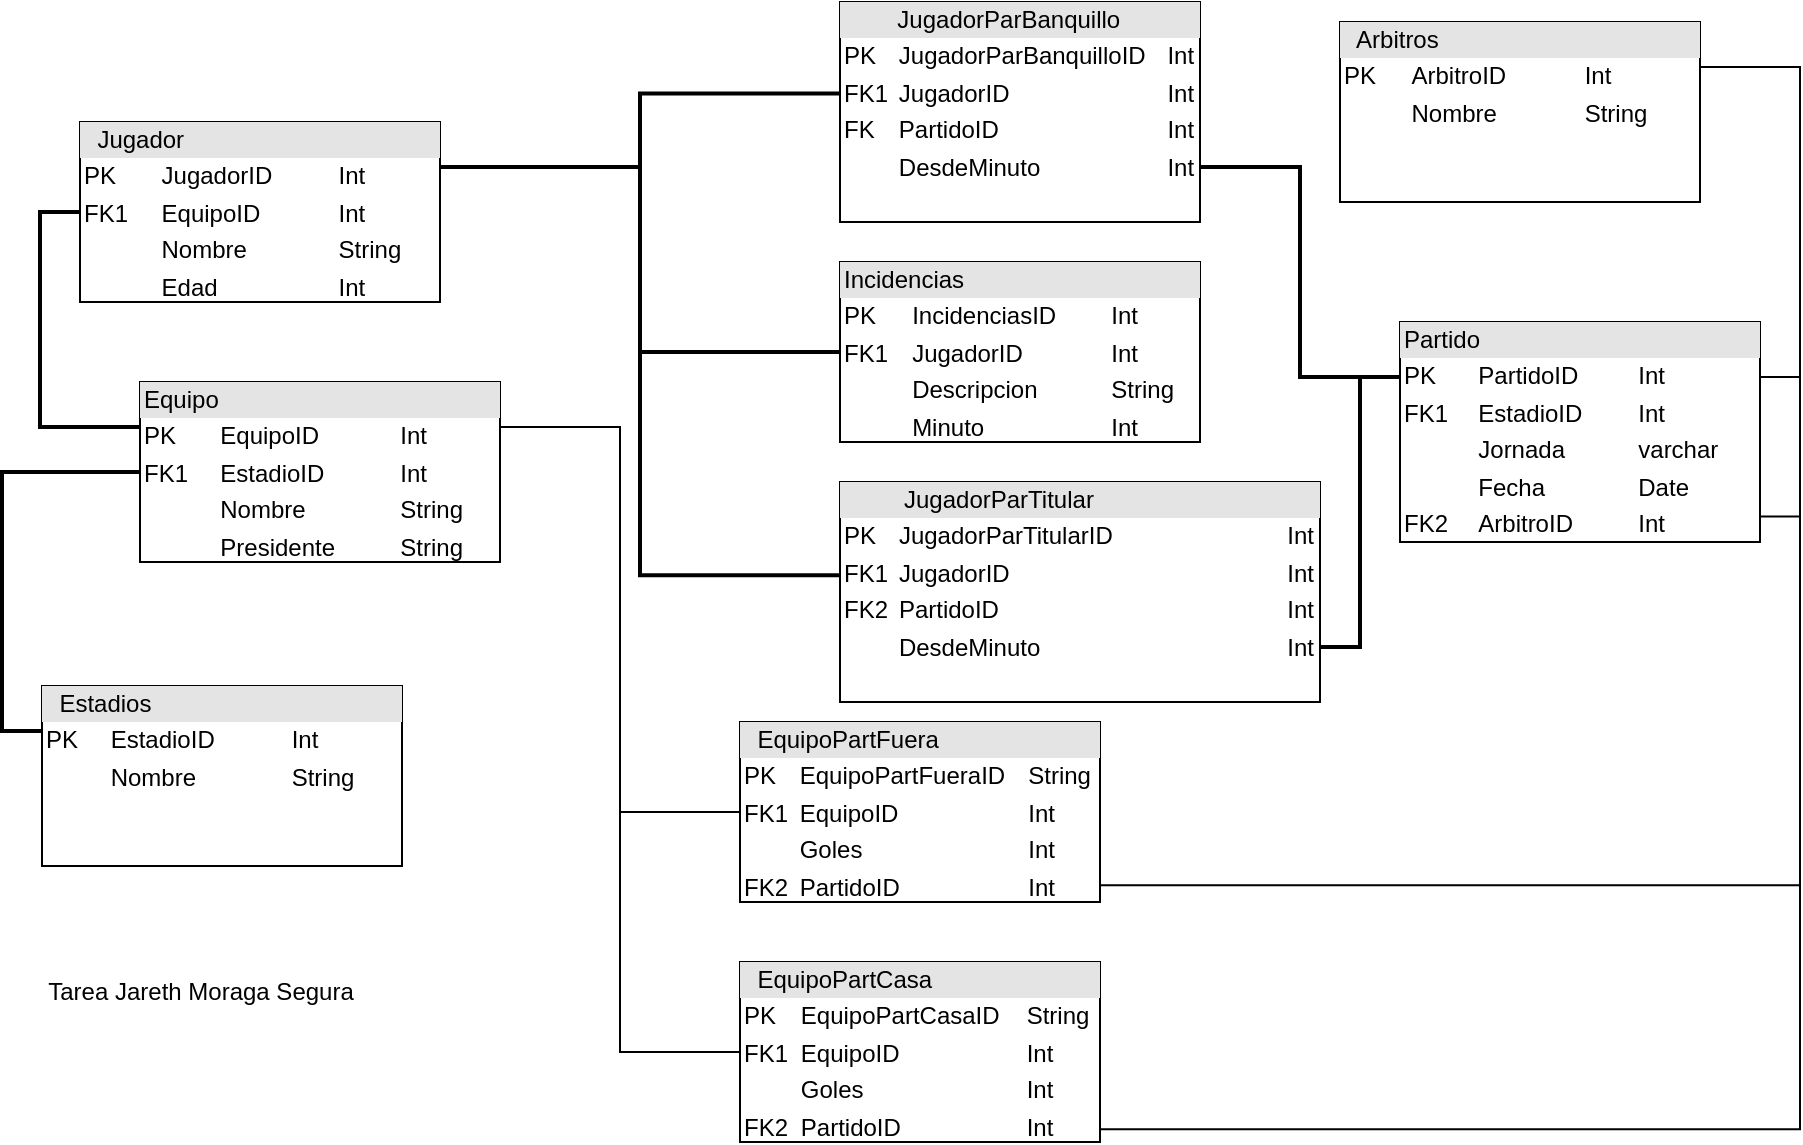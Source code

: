 <mxfile version="21.1.5" type="github">
  <diagram id="C5RBs43oDa-KdzZeNtuy" name="Page-1">
    <mxGraphModel dx="958" dy="504" grid="1" gridSize="10" guides="1" tooltips="1" connect="1" arrows="1" fold="1" page="1" pageScale="1" pageWidth="827" pageHeight="1169" math="0" shadow="0">
      <root>
        <mxCell id="WIyWlLk6GJQsqaUBKTNV-0" />
        <mxCell id="WIyWlLk6GJQsqaUBKTNV-1" parent="WIyWlLk6GJQsqaUBKTNV-0" />
        <mxCell id="DXk4G-EbmLSXo1ZVcO0h-22" style="edgeStyle=orthogonalEdgeStyle;rounded=0;orthogonalLoop=1;jettySize=auto;html=1;exitX=0;exitY=0.5;exitDx=0;exitDy=0;entryX=0;entryY=0.25;entryDx=0;entryDy=0;shape=link;width=-1;" parent="WIyWlLk6GJQsqaUBKTNV-1" source="DXk4G-EbmLSXo1ZVcO0h-11" target="DXk4G-EbmLSXo1ZVcO0h-12" edge="1">
          <mxGeometry relative="1" as="geometry" />
        </mxCell>
        <mxCell id="DXk4G-EbmLSXo1ZVcO0h-23" style="edgeStyle=orthogonalEdgeStyle;rounded=0;orthogonalLoop=1;jettySize=auto;html=1;exitX=1;exitY=0.25;exitDx=0;exitDy=0;entryX=0;entryY=0.5;entryDx=0;entryDy=0;shape=link;width=-1;" parent="WIyWlLk6GJQsqaUBKTNV-1" source="DXk4G-EbmLSXo1ZVcO0h-11" target="DXk4G-EbmLSXo1ZVcO0h-14" edge="1">
          <mxGeometry relative="1" as="geometry" />
        </mxCell>
        <mxCell id="DXk4G-EbmLSXo1ZVcO0h-24" style="edgeStyle=orthogonalEdgeStyle;rounded=0;orthogonalLoop=1;jettySize=auto;html=1;exitX=1;exitY=0.25;exitDx=0;exitDy=0;shape=link;width=1;entryX=-0.002;entryY=0.416;entryDx=0;entryDy=0;entryPerimeter=0;" parent="WIyWlLk6GJQsqaUBKTNV-1" source="DXk4G-EbmLSXo1ZVcO0h-11" target="DXk4G-EbmLSXo1ZVcO0h-15" edge="1">
          <mxGeometry relative="1" as="geometry">
            <mxPoint x="400" y="228" as="targetPoint" />
          </mxGeometry>
        </mxCell>
        <mxCell id="DXk4G-EbmLSXo1ZVcO0h-26" style="edgeStyle=orthogonalEdgeStyle;rounded=0;orthogonalLoop=1;jettySize=auto;html=1;exitX=1;exitY=0.25;exitDx=0;exitDy=0;entryX=0;entryY=0.424;entryDx=0;entryDy=0;entryPerimeter=0;shape=link;width=1;" parent="WIyWlLk6GJQsqaUBKTNV-1" source="DXk4G-EbmLSXo1ZVcO0h-11" target="DXk4G-EbmLSXo1ZVcO0h-16" edge="1">
          <mxGeometry relative="1" as="geometry" />
        </mxCell>
        <mxCell id="DXk4G-EbmLSXo1ZVcO0h-11" value="&lt;div style=&quot;box-sizing:border-box;width:100%;background:#e4e4e4;padding:2px;&quot;&gt;&lt;span style=&quot;white-space: pre;&quot;&gt; &lt;/span&gt;&lt;span style=&quot;white-space: pre;&quot;&gt; &lt;/span&gt;Jugador&lt;/div&gt;&lt;table style=&quot;width:100%;font-size:1em;&quot; cellpadding=&quot;2&quot; cellspacing=&quot;0&quot;&gt;&lt;tbody&gt;&lt;tr&gt;&lt;td&gt;PK&lt;/td&gt;&lt;td&gt;JugadorID&lt;/td&gt;&lt;td&gt;Int&lt;/td&gt;&lt;/tr&gt;&lt;tr&gt;&lt;td&gt;FK1&lt;/td&gt;&lt;td&gt;EquipoID&lt;/td&gt;&lt;td&gt;Int&lt;/td&gt;&lt;/tr&gt;&lt;tr&gt;&lt;td&gt;&lt;/td&gt;&lt;td&gt;Nombre&lt;br&gt;&lt;/td&gt;&lt;td&gt;String&lt;/td&gt;&lt;/tr&gt;&lt;tr&gt;&lt;td&gt;&lt;br&gt;&lt;/td&gt;&lt;td&gt;Edad&lt;/td&gt;&lt;td&gt;Int&lt;/td&gt;&lt;/tr&gt;&lt;/tbody&gt;&lt;/table&gt;" style="verticalAlign=top;align=left;overflow=fill;html=1;whiteSpace=wrap;labelBackgroundColor=none;" parent="WIyWlLk6GJQsqaUBKTNV-1" vertex="1">
          <mxGeometry x="50" y="70" width="180" height="90" as="geometry" />
        </mxCell>
        <mxCell id="DXk4G-EbmLSXo1ZVcO0h-29" style="edgeStyle=orthogonalEdgeStyle;rounded=0;orthogonalLoop=1;jettySize=auto;html=1;exitX=1;exitY=0.25;exitDx=0;exitDy=0;entryX=0;entryY=0.5;entryDx=0;entryDy=0;shape=link;width=0;" parent="WIyWlLk6GJQsqaUBKTNV-1" source="DXk4G-EbmLSXo1ZVcO0h-12" target="DXk4G-EbmLSXo1ZVcO0h-18" edge="1">
          <mxGeometry relative="1" as="geometry" />
        </mxCell>
        <mxCell id="DXk4G-EbmLSXo1ZVcO0h-12" value="&lt;div style=&quot;box-sizing:border-box;width:100%;background:#e4e4e4;padding:2px;&quot;&gt;&lt;span style=&quot;&quot;&gt; &lt;/span&gt;&lt;span style=&quot;&quot;&gt; &lt;/span&gt;Equipo&lt;/div&gt;&lt;table style=&quot;width:100%;font-size:1em;&quot; cellpadding=&quot;2&quot; cellspacing=&quot;0&quot;&gt;&lt;tbody&gt;&lt;tr&gt;&lt;td&gt;PK&lt;/td&gt;&lt;td&gt;EquipoID&lt;/td&gt;&lt;td&gt;Int&lt;/td&gt;&lt;/tr&gt;&lt;tr&gt;&lt;td&gt;FK1&lt;/td&gt;&lt;td&gt;EstadioID&lt;/td&gt;&lt;td&gt;Int&lt;/td&gt;&lt;/tr&gt;&lt;tr&gt;&lt;td&gt;&lt;br&gt;&lt;/td&gt;&lt;td&gt;Nombre&lt;br&gt;&lt;/td&gt;&lt;td&gt;String&lt;/td&gt;&lt;/tr&gt;&lt;tr&gt;&lt;td&gt;&lt;br&gt;&lt;/td&gt;&lt;td&gt;Presidente&lt;br&gt;&lt;/td&gt;&lt;td&gt;String&lt;/td&gt;&lt;/tr&gt;&lt;/tbody&gt;&lt;/table&gt;" style="verticalAlign=top;align=left;overflow=fill;html=1;whiteSpace=wrap;" parent="WIyWlLk6GJQsqaUBKTNV-1" vertex="1">
          <mxGeometry x="80" y="200" width="180" height="90" as="geometry" />
        </mxCell>
        <mxCell id="DXk4G-EbmLSXo1ZVcO0h-21" style="edgeStyle=orthogonalEdgeStyle;rounded=0;orthogonalLoop=1;jettySize=auto;html=1;exitX=0;exitY=0.25;exitDx=0;exitDy=0;entryX=0;entryY=0.5;entryDx=0;entryDy=0;shape=link;width=-1;" parent="WIyWlLk6GJQsqaUBKTNV-1" source="DXk4G-EbmLSXo1ZVcO0h-13" target="DXk4G-EbmLSXo1ZVcO0h-12" edge="1">
          <mxGeometry relative="1" as="geometry" />
        </mxCell>
        <mxCell id="DXk4G-EbmLSXo1ZVcO0h-13" value="&lt;div style=&quot;box-sizing:border-box;width:100%;background:#e4e4e4;padding:2px;&quot;&gt;&lt;span style=&quot;white-space: pre;&quot;&gt; &lt;/span&gt;&lt;span style=&quot;white-space: pre;&quot;&gt; &lt;/span&gt;Estadios&lt;/div&gt;&lt;table style=&quot;width:100%;font-size:1em;&quot; cellpadding=&quot;2&quot; cellspacing=&quot;0&quot;&gt;&lt;tbody&gt;&lt;tr&gt;&lt;td&gt;PK&lt;/td&gt;&lt;td&gt;EstadioID&lt;/td&gt;&lt;td&gt;Int&lt;/td&gt;&lt;/tr&gt;&lt;tr&gt;&lt;td&gt;&lt;br&gt;&lt;/td&gt;&lt;td&gt;Nombre&lt;/td&gt;&lt;td&gt;String&lt;/td&gt;&lt;/tr&gt;&lt;tr&gt;&lt;td&gt;&lt;/td&gt;&lt;td&gt;&lt;br&gt;&lt;/td&gt;&lt;td&gt;&lt;br&gt;&lt;/td&gt;&lt;/tr&gt;&lt;/tbody&gt;&lt;/table&gt;" style="verticalAlign=top;align=left;overflow=fill;html=1;whiteSpace=wrap;" parent="WIyWlLk6GJQsqaUBKTNV-1" vertex="1">
          <mxGeometry x="31" y="352" width="180" height="90" as="geometry" />
        </mxCell>
        <mxCell id="DXk4G-EbmLSXo1ZVcO0h-14" value="&lt;div style=&quot;box-sizing:border-box;width:100%;background:#e4e4e4;padding:2px;&quot;&gt;&lt;span style=&quot;&quot;&gt; &lt;span style=&quot;&quot;&gt;	&lt;span style=&quot;&quot;&gt;	&lt;/span&gt;&lt;/span&gt;&lt;/span&gt;Incidencias&lt;/div&gt;&lt;table style=&quot;width:100%;font-size:1em;&quot; cellpadding=&quot;2&quot; cellspacing=&quot;0&quot;&gt;&lt;tbody&gt;&lt;tr&gt;&lt;td&gt;PK&lt;/td&gt;&lt;td&gt;IncidenciasID&lt;/td&gt;&lt;td&gt;Int&lt;/td&gt;&lt;/tr&gt;&lt;tr&gt;&lt;td&gt;FK1&lt;/td&gt;&lt;td&gt;JugadorID&lt;/td&gt;&lt;td&gt;Int&lt;/td&gt;&lt;/tr&gt;&lt;tr&gt;&lt;td&gt;&lt;br&gt;&lt;/td&gt;&lt;td&gt;Descripcion&lt;br&gt;&lt;/td&gt;&lt;td&gt;String&lt;/td&gt;&lt;/tr&gt;&lt;tr&gt;&lt;td&gt;&lt;br&gt;&lt;/td&gt;&lt;td&gt;Minuto&lt;br&gt;&lt;/td&gt;&lt;td&gt;Int&lt;/td&gt;&lt;/tr&gt;&lt;/tbody&gt;&lt;/table&gt;" style="verticalAlign=top;align=left;overflow=fill;html=1;whiteSpace=wrap;" parent="WIyWlLk6GJQsqaUBKTNV-1" vertex="1">
          <mxGeometry x="430" y="140" width="180" height="90" as="geometry" />
        </mxCell>
        <mxCell id="DXk4G-EbmLSXo1ZVcO0h-15" value="&lt;div style=&quot;box-sizing:border-box;width:100%;background:#e4e4e4;padding:2px;&quot;&gt;&lt;span style=&quot;&quot;&gt; &lt;/span&gt;&amp;nbsp; &amp;nbsp; &amp;nbsp; &amp;nbsp; JugadorParBanquillo&lt;/div&gt;&lt;table style=&quot;width:100%;font-size:1em;&quot; cellpadding=&quot;2&quot; cellspacing=&quot;0&quot;&gt;&lt;tbody&gt;&lt;tr&gt;&lt;td&gt;PK&lt;/td&gt;&lt;td&gt;JugadorParBanquilloID&lt;/td&gt;&lt;td&gt;Int&lt;/td&gt;&lt;/tr&gt;&lt;tr&gt;&lt;td&gt;FK1&lt;/td&gt;&lt;td&gt;JugadorID&lt;/td&gt;&lt;td&gt;Int&lt;/td&gt;&lt;/tr&gt;&lt;tr&gt;&lt;td&gt;FK&lt;/td&gt;&lt;td&gt;PartidoID&lt;/td&gt;&lt;td&gt;Int&lt;/td&gt;&lt;/tr&gt;&lt;tr&gt;&lt;td&gt;&lt;br&gt;&lt;/td&gt;&lt;td&gt;DesdeMinuto&lt;/td&gt;&lt;td&gt;Int&lt;/td&gt;&lt;/tr&gt;&lt;/tbody&gt;&lt;/table&gt;" style="verticalAlign=top;align=left;overflow=fill;html=1;whiteSpace=wrap;" parent="WIyWlLk6GJQsqaUBKTNV-1" vertex="1">
          <mxGeometry x="430" y="10" width="180" height="110" as="geometry" />
        </mxCell>
        <mxCell id="DXk4G-EbmLSXo1ZVcO0h-16" value="&lt;div style=&quot;box-sizing:border-box;width:100%;background:#e4e4e4;padding:2px;&quot;&gt;&lt;span style=&quot;&quot;&gt; &lt;/span&gt;&amp;nbsp; &amp;nbsp; &amp;nbsp; &amp;nbsp; &amp;nbsp;JugadorParTitular&lt;/div&gt;&lt;table style=&quot;width:100%;font-size:1em;&quot; cellpadding=&quot;2&quot; cellspacing=&quot;0&quot;&gt;&lt;tbody&gt;&lt;tr&gt;&lt;td&gt;PK&lt;/td&gt;&lt;td&gt;JugadorParTitularID&lt;/td&gt;&lt;td&gt;Int&lt;/td&gt;&lt;/tr&gt;&lt;tr&gt;&lt;td&gt;FK1&lt;/td&gt;&lt;td&gt;JugadorID&lt;/td&gt;&lt;td&gt;Int&lt;/td&gt;&lt;/tr&gt;&lt;tr&gt;&lt;td&gt;FK2&lt;/td&gt;&lt;td&gt;PartidoID&lt;br&gt;&lt;table style=&quot;border-color: var(--border-color); font-size: 1em; width: 180px;&quot; cellpadding=&quot;2&quot; cellspacing=&quot;0&quot;&gt;&lt;tbody style=&quot;border-color: var(--border-color);&quot;&gt;&lt;/tbody&gt;&lt;/table&gt;&lt;/td&gt;&lt;td&gt;Int&lt;/td&gt;&lt;/tr&gt;&lt;tr&gt;&lt;td&gt;&lt;br&gt;&lt;/td&gt;&lt;td&gt;DesdeMinuto&lt;/td&gt;&lt;td&gt;Int&lt;/td&gt;&lt;/tr&gt;&lt;/tbody&gt;&lt;/table&gt;" style="verticalAlign=top;align=left;overflow=fill;html=1;whiteSpace=wrap;" parent="WIyWlLk6GJQsqaUBKTNV-1" vertex="1">
          <mxGeometry x="430" y="250" width="240" height="110" as="geometry" />
        </mxCell>
        <mxCell id="DXk4G-EbmLSXo1ZVcO0h-25" style="edgeStyle=orthogonalEdgeStyle;rounded=0;orthogonalLoop=1;jettySize=auto;html=1;exitX=0;exitY=0.25;exitDx=0;exitDy=0;entryX=1;entryY=0.75;entryDx=0;entryDy=0;shape=link;width=-1;" parent="WIyWlLk6GJQsqaUBKTNV-1" source="DXk4G-EbmLSXo1ZVcO0h-17" target="DXk4G-EbmLSXo1ZVcO0h-15" edge="1">
          <mxGeometry relative="1" as="geometry" />
        </mxCell>
        <mxCell id="DXk4G-EbmLSXo1ZVcO0h-27" style="edgeStyle=orthogonalEdgeStyle;rounded=0;orthogonalLoop=1;jettySize=auto;html=1;exitX=0;exitY=0.25;exitDx=0;exitDy=0;entryX=1;entryY=0.75;entryDx=0;entryDy=0;shape=link;width=-1;" parent="WIyWlLk6GJQsqaUBKTNV-1" source="DXk4G-EbmLSXo1ZVcO0h-17" target="DXk4G-EbmLSXo1ZVcO0h-16" edge="1">
          <mxGeometry relative="1" as="geometry" />
        </mxCell>
        <mxCell id="DXk4G-EbmLSXo1ZVcO0h-31" style="edgeStyle=orthogonalEdgeStyle;rounded=0;orthogonalLoop=1;jettySize=auto;html=1;exitX=1;exitY=0.25;exitDx=0;exitDy=0;entryX=0.998;entryY=0.907;entryDx=0;entryDy=0;entryPerimeter=0;shape=link;width=0;" parent="WIyWlLk6GJQsqaUBKTNV-1" source="DXk4G-EbmLSXo1ZVcO0h-17" target="DXk4G-EbmLSXo1ZVcO0h-19" edge="1">
          <mxGeometry relative="1" as="geometry" />
        </mxCell>
        <mxCell id="DXk4G-EbmLSXo1ZVcO0h-32" style="edgeStyle=orthogonalEdgeStyle;rounded=0;orthogonalLoop=1;jettySize=auto;html=1;exitX=1;exitY=0.25;exitDx=0;exitDy=0;entryX=0.998;entryY=0.929;entryDx=0;entryDy=0;entryPerimeter=0;shape=link;width=0;" parent="WIyWlLk6GJQsqaUBKTNV-1" source="DXk4G-EbmLSXo1ZVcO0h-17" target="DXk4G-EbmLSXo1ZVcO0h-18" edge="1">
          <mxGeometry relative="1" as="geometry" />
        </mxCell>
        <mxCell id="DXk4G-EbmLSXo1ZVcO0h-17" value="&lt;div style=&quot;box-sizing:border-box;width:100%;background:#e4e4e4;padding:2px;&quot;&gt;&lt;span style=&quot;&quot;&gt; &lt;/span&gt;&lt;span style=&quot;&quot;&gt; &lt;/span&gt;Partido&lt;/div&gt;&lt;table style=&quot;width:100%;font-size:1em;&quot; cellpadding=&quot;2&quot; cellspacing=&quot;0&quot;&gt;&lt;tbody&gt;&lt;tr&gt;&lt;td&gt;PK&lt;/td&gt;&lt;td&gt;PartidoID&lt;/td&gt;&lt;td&gt;Int&lt;/td&gt;&lt;/tr&gt;&lt;tr&gt;&lt;td&gt;FK1&lt;/td&gt;&lt;td&gt;EstadioID&lt;/td&gt;&lt;td&gt;Int&lt;/td&gt;&lt;/tr&gt;&lt;tr&gt;&lt;td&gt;&lt;br&gt;&lt;/td&gt;&lt;td&gt;Jornada&lt;/td&gt;&lt;td&gt;varchar&lt;/td&gt;&lt;/tr&gt;&lt;tr&gt;&lt;td&gt;&lt;br&gt;&lt;/td&gt;&lt;td&gt;Fecha&lt;/td&gt;&lt;td&gt;Date&lt;/td&gt;&lt;/tr&gt;&lt;tr&gt;&lt;td&gt;FK2&lt;/td&gt;&lt;td&gt;ArbitroID&lt;/td&gt;&lt;td&gt;Int&lt;/td&gt;&lt;/tr&gt;&lt;/tbody&gt;&lt;/table&gt;" style="verticalAlign=top;align=left;overflow=fill;html=1;whiteSpace=wrap;" parent="WIyWlLk6GJQsqaUBKTNV-1" vertex="1">
          <mxGeometry x="710" y="170" width="180" height="110" as="geometry" />
        </mxCell>
        <mxCell id="DXk4G-EbmLSXo1ZVcO0h-18" value="&lt;div style=&quot;box-sizing:border-box;width:100%;background:#e4e4e4;padding:2px;&quot;&gt;&lt;span style=&quot;white-space: pre;&quot;&gt; &lt;/span&gt;&lt;span style=&quot;white-space: pre;&quot;&gt; &lt;/span&gt;EquipoPartCasa&lt;br&gt;&lt;/div&gt;&lt;table style=&quot;width:100%;font-size:1em;&quot; cellpadding=&quot;2&quot; cellspacing=&quot;0&quot;&gt;&lt;tbody&gt;&lt;tr&gt;&lt;td&gt;PK&lt;/td&gt;&lt;td&gt;EquipoPartCasaID&lt;/td&gt;&lt;td&gt;String&lt;/td&gt;&lt;/tr&gt;&lt;tr&gt;&lt;td&gt;FK1&lt;/td&gt;&lt;td&gt;EquipoID&lt;/td&gt;&lt;td&gt;Int&lt;/td&gt;&lt;/tr&gt;&lt;tr&gt;&lt;td&gt;&lt;br&gt;&lt;/td&gt;&lt;td&gt;Goles&lt;/td&gt;&lt;td&gt;Int&lt;/td&gt;&lt;/tr&gt;&lt;tr&gt;&lt;td&gt;FK2&lt;/td&gt;&lt;td&gt;PartidoID&lt;/td&gt;&lt;td&gt;Int&lt;/td&gt;&lt;/tr&gt;&lt;tr&gt;&lt;td&gt;&lt;br&gt;&lt;/td&gt;&lt;td&gt;&lt;br&gt;&lt;/td&gt;&lt;td&gt;&lt;br&gt;&lt;/td&gt;&lt;/tr&gt;&lt;tr&gt;&lt;td&gt;&lt;br&gt;&lt;/td&gt;&lt;td&gt;&lt;br&gt;&lt;/td&gt;&lt;td&gt;&lt;br&gt;&lt;/td&gt;&lt;/tr&gt;&lt;tr&gt;&lt;td&gt;&lt;br&gt;&lt;/td&gt;&lt;td&gt;&lt;br&gt;&lt;/td&gt;&lt;td&gt;&lt;br&gt;&lt;/td&gt;&lt;/tr&gt;&lt;/tbody&gt;&lt;/table&gt;" style="verticalAlign=top;align=left;overflow=fill;html=1;whiteSpace=wrap;" parent="WIyWlLk6GJQsqaUBKTNV-1" vertex="1">
          <mxGeometry x="380" y="490" width="180" height="90" as="geometry" />
        </mxCell>
        <mxCell id="DXk4G-EbmLSXo1ZVcO0h-30" style="edgeStyle=orthogonalEdgeStyle;rounded=0;orthogonalLoop=1;jettySize=auto;html=1;exitX=0;exitY=0.5;exitDx=0;exitDy=0;entryX=1;entryY=0.25;entryDx=0;entryDy=0;shape=link;width=0;" parent="WIyWlLk6GJQsqaUBKTNV-1" source="DXk4G-EbmLSXo1ZVcO0h-19" target="DXk4G-EbmLSXo1ZVcO0h-12" edge="1">
          <mxGeometry relative="1" as="geometry" />
        </mxCell>
        <mxCell id="DXk4G-EbmLSXo1ZVcO0h-19" value="&lt;div style=&quot;box-sizing:border-box;width:100%;background:#e4e4e4;padding:2px;&quot;&gt;&lt;span style=&quot;white-space: pre;&quot;&gt; &lt;/span&gt;&lt;span style=&quot;white-space: pre;&quot;&gt; &lt;/span&gt;EquipoPartFuera&lt;br&gt;&lt;/div&gt;&lt;table style=&quot;width:100%;font-size:1em;&quot; cellpadding=&quot;2&quot; cellspacing=&quot;0&quot;&gt;&lt;tbody&gt;&lt;tr&gt;&lt;td&gt;PK&lt;/td&gt;&lt;td&gt;EquipoPartFueraID&lt;/td&gt;&lt;td&gt;String&lt;/td&gt;&lt;/tr&gt;&lt;tr&gt;&lt;td&gt;FK1&lt;/td&gt;&lt;td&gt;EquipoID&lt;/td&gt;&lt;td&gt;Int&lt;/td&gt;&lt;/tr&gt;&lt;tr&gt;&lt;td&gt;&lt;br&gt;&lt;/td&gt;&lt;td&gt;Goles&lt;/td&gt;&lt;td&gt;Int&lt;/td&gt;&lt;/tr&gt;&lt;tr&gt;&lt;td&gt;FK2&lt;/td&gt;&lt;td&gt;PartidoID&lt;/td&gt;&lt;td&gt;Int&lt;/td&gt;&lt;/tr&gt;&lt;tr&gt;&lt;td&gt;&lt;br&gt;&lt;/td&gt;&lt;td&gt;&lt;br&gt;&lt;/td&gt;&lt;td&gt;&lt;br&gt;&lt;/td&gt;&lt;/tr&gt;&lt;tr&gt;&lt;td&gt;&lt;br&gt;&lt;/td&gt;&lt;td&gt;&lt;br&gt;&lt;/td&gt;&lt;td&gt;&lt;br&gt;&lt;/td&gt;&lt;/tr&gt;&lt;tr&gt;&lt;td&gt;&lt;br&gt;&lt;/td&gt;&lt;td&gt;&lt;br&gt;&lt;/td&gt;&lt;td&gt;&lt;br&gt;&lt;/td&gt;&lt;/tr&gt;&lt;/tbody&gt;&lt;/table&gt;" style="verticalAlign=top;align=left;overflow=fill;html=1;whiteSpace=wrap;" parent="WIyWlLk6GJQsqaUBKTNV-1" vertex="1">
          <mxGeometry x="380" y="370" width="180" height="90" as="geometry" />
        </mxCell>
        <mxCell id="DXk4G-EbmLSXo1ZVcO0h-28" style="edgeStyle=orthogonalEdgeStyle;rounded=0;orthogonalLoop=1;jettySize=auto;html=1;exitX=1;exitY=0.25;exitDx=0;exitDy=0;entryX=0.998;entryY=0.884;entryDx=0;entryDy=0;entryPerimeter=0;shape=link;width=0;" parent="WIyWlLk6GJQsqaUBKTNV-1" source="DXk4G-EbmLSXo1ZVcO0h-20" target="DXk4G-EbmLSXo1ZVcO0h-17" edge="1">
          <mxGeometry relative="1" as="geometry" />
        </mxCell>
        <mxCell id="DXk4G-EbmLSXo1ZVcO0h-20" value="&lt;div style=&quot;box-sizing:border-box;width:100%;background:#e4e4e4;padding:2px;&quot;&gt;&lt;span style=&quot;white-space: pre;&quot;&gt; &lt;/span&gt;&lt;span style=&quot;white-space: pre;&quot;&gt; &lt;/span&gt;Arbitros&lt;/div&gt;&lt;table style=&quot;width:100%;font-size:1em;&quot; cellpadding=&quot;2&quot; cellspacing=&quot;0&quot;&gt;&lt;tbody&gt;&lt;tr&gt;&lt;td&gt;PK&lt;/td&gt;&lt;td&gt;ArbitroID&lt;/td&gt;&lt;td&gt;Int&lt;/td&gt;&lt;/tr&gt;&lt;tr&gt;&lt;td&gt;&lt;br&gt;&lt;/td&gt;&lt;td&gt;Nombre&lt;/td&gt;&lt;td&gt;String&lt;/td&gt;&lt;/tr&gt;&lt;tr&gt;&lt;td&gt;&lt;/td&gt;&lt;td&gt;&lt;br&gt;&lt;/td&gt;&lt;td&gt;&lt;br&gt;&lt;/td&gt;&lt;/tr&gt;&lt;/tbody&gt;&lt;/table&gt;" style="verticalAlign=top;align=left;overflow=fill;html=1;whiteSpace=wrap;" parent="WIyWlLk6GJQsqaUBKTNV-1" vertex="1">
          <mxGeometry x="680" y="20" width="180" height="90" as="geometry" />
        </mxCell>
        <mxCell id="DXk4G-EbmLSXo1ZVcO0h-34" value="Tarea Jareth Moraga Segura" style="text;html=1;align=center;verticalAlign=middle;resizable=0;points=[];autosize=1;strokeColor=none;fillColor=none;" parent="WIyWlLk6GJQsqaUBKTNV-1" vertex="1">
          <mxGeometry x="20" y="490" width="180" height="30" as="geometry" />
        </mxCell>
      </root>
    </mxGraphModel>
  </diagram>
</mxfile>
